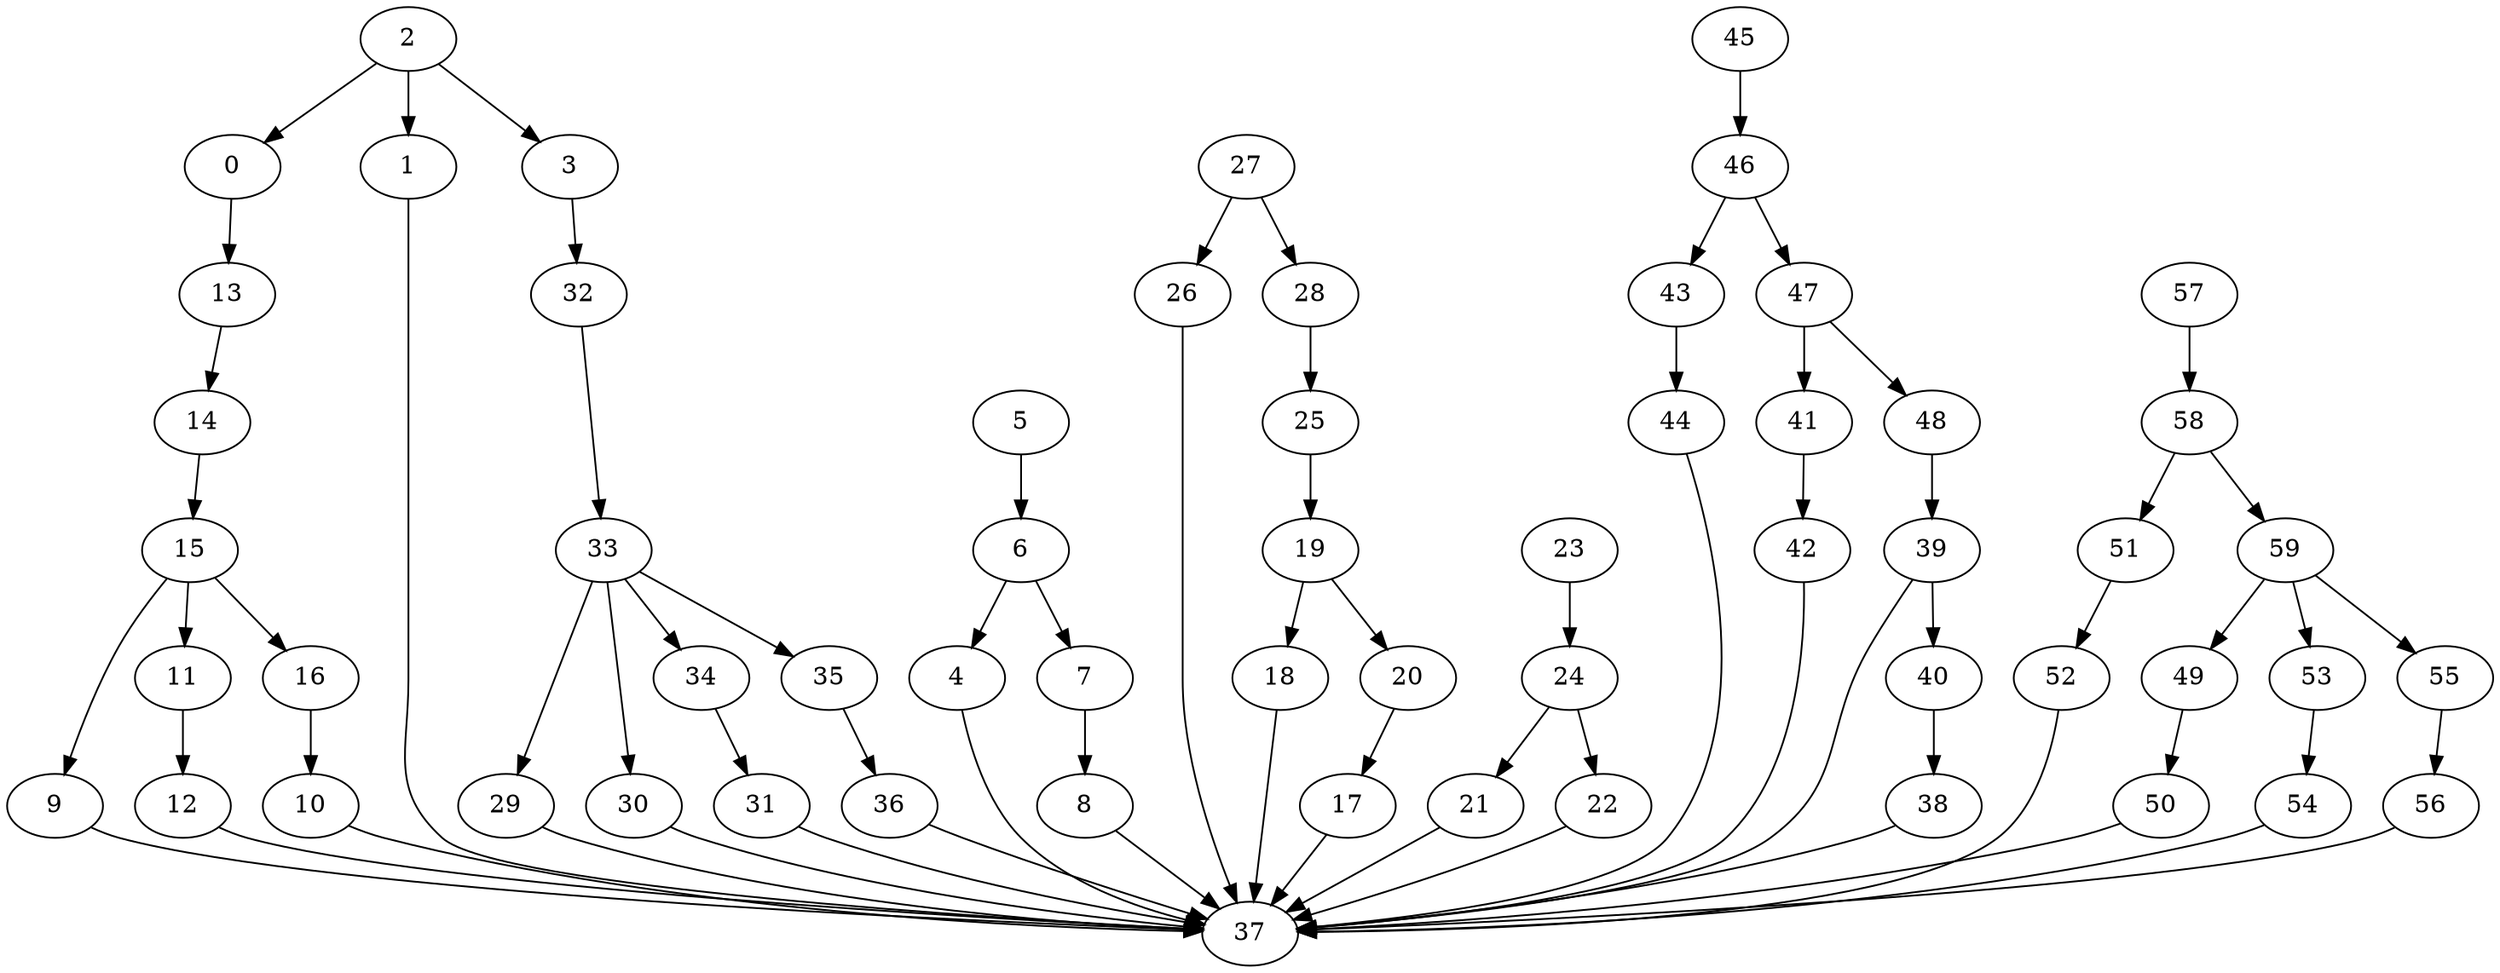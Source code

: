 strict digraph  {
0 [exec=188];
1 [exec=190];
2 [exec=171];
3 [exec=151];
4 [exec=127];
5 [exec=57];
6 [exec=118];
7 [exec=171];
8 [exec=149];
9 [exec=143];
10 [exec=74];
11 [exec=59];
12 [exec=84];
13 [exec=176];
14 [exec=105];
15 [exec=116];
16 [exec=161];
17 [exec=173];
18 [exec=72];
19 [exec=138];
20 [exec=67];
21 [exec=187];
22 [exec=58];
23 [exec=100];
24 [exec=154];
25 [exec=169];
26 [exec=140];
27 [exec=140];
28 [exec=121];
29 [exec=144];
30 [exec=114];
31 [exec=166];
32 [exec=126];
33 [exec=131];
34 [exec=95];
35 [exec=143];
36 [exec=97];
37 [exec=185];
38 [exec=98];
39 [exec=130];
40 [exec=197];
41 [exec=200];
42 [exec=83];
43 [exec=157];
44 [exec=124];
45 [exec=182];
46 [exec=119];
47 [exec=168];
48 [exec=138];
49 [exec=59];
50 [exec=155];
51 [exec=89];
52 [exec=101];
53 [exec=51];
54 [exec=172];
55 [exec=180];
56 [exec=161];
57 [exec=193];
58 [exec=106];
59 [exec=58];
0 -> 13  [comm=6];
1 -> 37  [comm=7];
2 -> 3  [comm=20];
2 -> 0  [comm=6];
2 -> 1  [comm=7];
3 -> 32  [comm=20];
4 -> 37  [comm=15];
5 -> 6  [comm=10];
6 -> 4  [comm=15];
6 -> 7  [comm=7];
7 -> 8  [comm=16];
8 -> 37  [comm=17];
9 -> 37  [comm=17];
10 -> 37  [comm=14];
11 -> 12  [comm=16];
12 -> 37  [comm=13];
13 -> 14  [comm=11];
14 -> 15  [comm=15];
15 -> 16  [comm=18];
15 -> 9  [comm=8];
15 -> 11  [comm=9];
16 -> 10  [comm=5];
17 -> 37  [comm=17];
18 -> 37  [comm=7];
19 -> 20  [comm=10];
19 -> 18  [comm=6];
20 -> 17  [comm=16];
21 -> 37  [comm=19];
22 -> 37  [comm=17];
23 -> 24  [comm=6];
24 -> 21  [comm=18];
24 -> 22  [comm=6];
25 -> 19  [comm=16];
26 -> 37  [comm=20];
27 -> 28  [comm=15];
27 -> 26  [comm=18];
28 -> 25  [comm=18];
29 -> 37  [comm=19];
30 -> 37  [comm=5];
31 -> 37  [comm=12];
32 -> 33  [comm=11];
33 -> 34  [comm=13];
33 -> 29  [comm=7];
33 -> 30  [comm=18];
33 -> 35  [comm=12];
34 -> 31  [comm=18];
35 -> 36  [comm=9];
36 -> 37  [comm=5];
38 -> 37  [comm=15];
39 -> 40  [comm=16];
39 -> 37  [comm=13];
40 -> 38  [comm=8];
41 -> 42  [comm=19];
42 -> 37  [comm=8];
43 -> 44  [comm=17];
44 -> 37  [comm=8];
45 -> 46  [comm=15];
46 -> 47  [comm=8];
46 -> 43  [comm=5];
47 -> 48  [comm=20];
47 -> 41  [comm=9];
48 -> 39  [comm=12];
49 -> 50  [comm=17];
50 -> 37  [comm=6];
51 -> 52  [comm=7];
52 -> 37  [comm=8];
53 -> 54  [comm=17];
54 -> 37  [comm=10];
55 -> 56  [comm=5];
56 -> 37  [comm=15];
57 -> 58  [comm=8];
58 -> 59  [comm=5];
58 -> 51  [comm=8];
59 -> 49  [comm=20];
59 -> 53  [comm=14];
59 -> 55  [comm=14];
}
